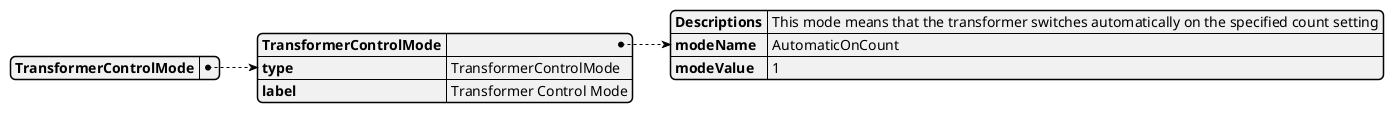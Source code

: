 @startjson
{
  "TransformerControlMode": {
    "TransformerControlMode": {
      "Descriptions": 
        "This mode means that the transformer switches automatically on the specified count setting"
      ,
      "modeName": 
        "AutomaticOnCount"
      ,
      "modeValue": 
        "1"
      
    },
    "type": 
      "TransformerControlMode"
    ,
    "label": 
      "Transformer Control Mode"
    
  }
}
@endjson